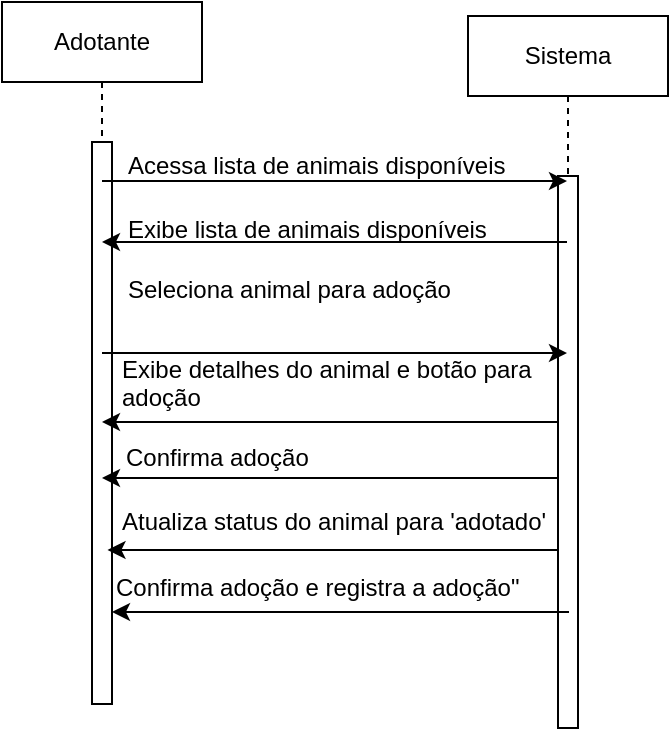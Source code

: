<mxfile version="24.7.17">
  <diagram name="Page-1" id="2YBvvXClWsGukQMizWep">
    <mxGraphModel dx="1120" dy="460" grid="0" gridSize="10" guides="1" tooltips="1" connect="1" arrows="1" fold="1" page="0" pageScale="1" pageWidth="850" pageHeight="1100" math="0" shadow="0">
      <root>
        <mxCell id="0" />
        <mxCell id="1" parent="0" />
        <mxCell id="aM9ryv3xv72pqoxQDRHE-1" value="Adotante" style="shape=umlLifeline;perimeter=lifelinePerimeter;whiteSpace=wrap;html=1;container=0;dropTarget=0;collapsible=0;recursiveResize=0;outlineConnect=0;portConstraint=eastwest;newEdgeStyle={&quot;edgeStyle&quot;:&quot;elbowEdgeStyle&quot;,&quot;elbow&quot;:&quot;vertical&quot;,&quot;curved&quot;:0,&quot;rounded&quot;:0};" parent="1" vertex="1">
          <mxGeometry x="40" y="40" width="100" height="351" as="geometry" />
        </mxCell>
        <mxCell id="aM9ryv3xv72pqoxQDRHE-2" value="" style="html=1;points=[];perimeter=orthogonalPerimeter;outlineConnect=0;targetShapes=umlLifeline;portConstraint=eastwest;newEdgeStyle={&quot;edgeStyle&quot;:&quot;elbowEdgeStyle&quot;,&quot;elbow&quot;:&quot;vertical&quot;,&quot;curved&quot;:0,&quot;rounded&quot;:0};" parent="aM9ryv3xv72pqoxQDRHE-1" vertex="1">
          <mxGeometry x="45" y="70" width="10" height="281" as="geometry" />
        </mxCell>
        <mxCell id="aM9ryv3xv72pqoxQDRHE-5" value="Sistema" style="shape=umlLifeline;perimeter=lifelinePerimeter;whiteSpace=wrap;html=1;container=0;dropTarget=0;collapsible=0;recursiveResize=0;outlineConnect=0;portConstraint=eastwest;newEdgeStyle={&quot;edgeStyle&quot;:&quot;elbowEdgeStyle&quot;,&quot;elbow&quot;:&quot;vertical&quot;,&quot;curved&quot;:0,&quot;rounded&quot;:0};" parent="1" vertex="1">
          <mxGeometry x="273" y="47" width="100" height="356" as="geometry" />
        </mxCell>
        <mxCell id="aM9ryv3xv72pqoxQDRHE-6" value="" style="html=1;points=[];perimeter=orthogonalPerimeter;outlineConnect=0;targetShapes=umlLifeline;portConstraint=eastwest;newEdgeStyle={&quot;edgeStyle&quot;:&quot;elbowEdgeStyle&quot;,&quot;elbow&quot;:&quot;vertical&quot;,&quot;curved&quot;:0,&quot;rounded&quot;:0};" parent="aM9ryv3xv72pqoxQDRHE-5" vertex="1">
          <mxGeometry x="45" y="80" width="10" height="276" as="geometry" />
        </mxCell>
        <mxCell id="7rsz2xNEGjx-F1zoUsi2-1" value="" style="endArrow=classic;html=1;rounded=0;" parent="1" target="aM9ryv3xv72pqoxQDRHE-5" edge="1">
          <mxGeometry width="50" height="50" relative="1" as="geometry">
            <mxPoint x="90" y="129.5" as="sourcePoint" />
            <mxPoint x="270" y="129.5" as="targetPoint" />
          </mxGeometry>
        </mxCell>
        <mxCell id="7rsz2xNEGjx-F1zoUsi2-2" value="Acessa lista de animais disponíveis" style="text;whiteSpace=wrap;html=1;" parent="1" vertex="1">
          <mxGeometry x="101" y="108" width="198" height="40" as="geometry" />
        </mxCell>
        <mxCell id="7rsz2xNEGjx-F1zoUsi2-3" value="" style="endArrow=classic;html=1;rounded=0;" parent="1" source="aM9ryv3xv72pqoxQDRHE-5" edge="1">
          <mxGeometry width="50" height="50" relative="1" as="geometry">
            <mxPoint x="270" y="160" as="sourcePoint" />
            <mxPoint x="90" y="160" as="targetPoint" />
          </mxGeometry>
        </mxCell>
        <mxCell id="7rsz2xNEGjx-F1zoUsi2-4" value="Exibe lista de animais disponíveis" style="text;whiteSpace=wrap;html=1;" parent="1" vertex="1">
          <mxGeometry x="101" y="140" width="198" height="40" as="geometry" />
        </mxCell>
        <mxCell id="7rsz2xNEGjx-F1zoUsi2-5" value="" style="endArrow=classic;html=1;rounded=0;" parent="1" source="aM9ryv3xv72pqoxQDRHE-1" target="aM9ryv3xv72pqoxQDRHE-5" edge="1">
          <mxGeometry width="50" height="50" relative="1" as="geometry">
            <mxPoint x="400" y="270" as="sourcePoint" />
            <mxPoint x="450" y="220" as="targetPoint" />
          </mxGeometry>
        </mxCell>
        <mxCell id="7rsz2xNEGjx-F1zoUsi2-6" value="Seleciona animal para adoção" style="text;whiteSpace=wrap;html=1;" parent="1" vertex="1">
          <mxGeometry x="101" y="170" width="200" height="40" as="geometry" />
        </mxCell>
        <mxCell id="7rsz2xNEGjx-F1zoUsi2-9" value="" style="endArrow=classic;html=1;rounded=0;" parent="1" edge="1" source="aM9ryv3xv72pqoxQDRHE-6">
          <mxGeometry width="50" height="50" relative="1" as="geometry">
            <mxPoint x="310" y="250" as="sourcePoint" />
            <mxPoint x="90" y="250" as="targetPoint" />
          </mxGeometry>
        </mxCell>
        <mxCell id="7rsz2xNEGjx-F1zoUsi2-12" value="Exibe detalhes do animal e botão para adoção" style="text;whiteSpace=wrap;html=1;" parent="1" vertex="1">
          <mxGeometry x="98" y="210" width="212" height="28" as="geometry" />
        </mxCell>
        <mxCell id="7rsz2xNEGjx-F1zoUsi2-13" value="Confirma adoção" style="text;whiteSpace=wrap;html=1;" parent="1" vertex="1">
          <mxGeometry x="100" y="254" width="200" height="40" as="geometry" />
        </mxCell>
        <mxCell id="CtxKFPPK9J6K7CozORF_-6" value="" style="endArrow=classic;html=1;rounded=0;exitX=0;exitY=0.547;exitDx=0;exitDy=0;exitPerimeter=0;" parent="1" edge="1" source="aM9ryv3xv72pqoxQDRHE-6">
          <mxGeometry width="50" height="50" relative="1" as="geometry">
            <mxPoint x="310" y="278" as="sourcePoint" />
            <mxPoint x="90" y="278" as="targetPoint" />
          </mxGeometry>
        </mxCell>
        <mxCell id="CtxKFPPK9J6K7CozORF_-7" value="Atualiza status do animal para &#39;adotado&#39;" style="text;whiteSpace=wrap;" parent="1" vertex="1">
          <mxGeometry x="98" y="286" width="240" height="36" as="geometry" />
        </mxCell>
        <mxCell id="CtxKFPPK9J6K7CozORF_-9" value="Confirma adoção e registra a adoção&quot;" style="text;whiteSpace=wrap;" parent="1" vertex="1">
          <mxGeometry x="95" y="319" width="230" height="36" as="geometry" />
        </mxCell>
        <mxCell id="CtxKFPPK9J6K7CozORF_-10" value="" style="endArrow=classic;html=1;rounded=0;" parent="1" edge="1" source="aM9ryv3xv72pqoxQDRHE-6">
          <mxGeometry width="50" height="50" relative="1" as="geometry">
            <mxPoint x="307.25" y="314" as="sourcePoint" />
            <mxPoint x="92.75" y="314" as="targetPoint" />
          </mxGeometry>
        </mxCell>
        <mxCell id="ZtW7U8svsKQpW6LJjj7V-1" value="" style="endArrow=classic;html=1;rounded=0;" edge="1" parent="1">
          <mxGeometry width="50" height="50" relative="1" as="geometry">
            <mxPoint x="323.5" y="345" as="sourcePoint" />
            <mxPoint x="95" y="345" as="targetPoint" />
          </mxGeometry>
        </mxCell>
      </root>
    </mxGraphModel>
  </diagram>
</mxfile>

